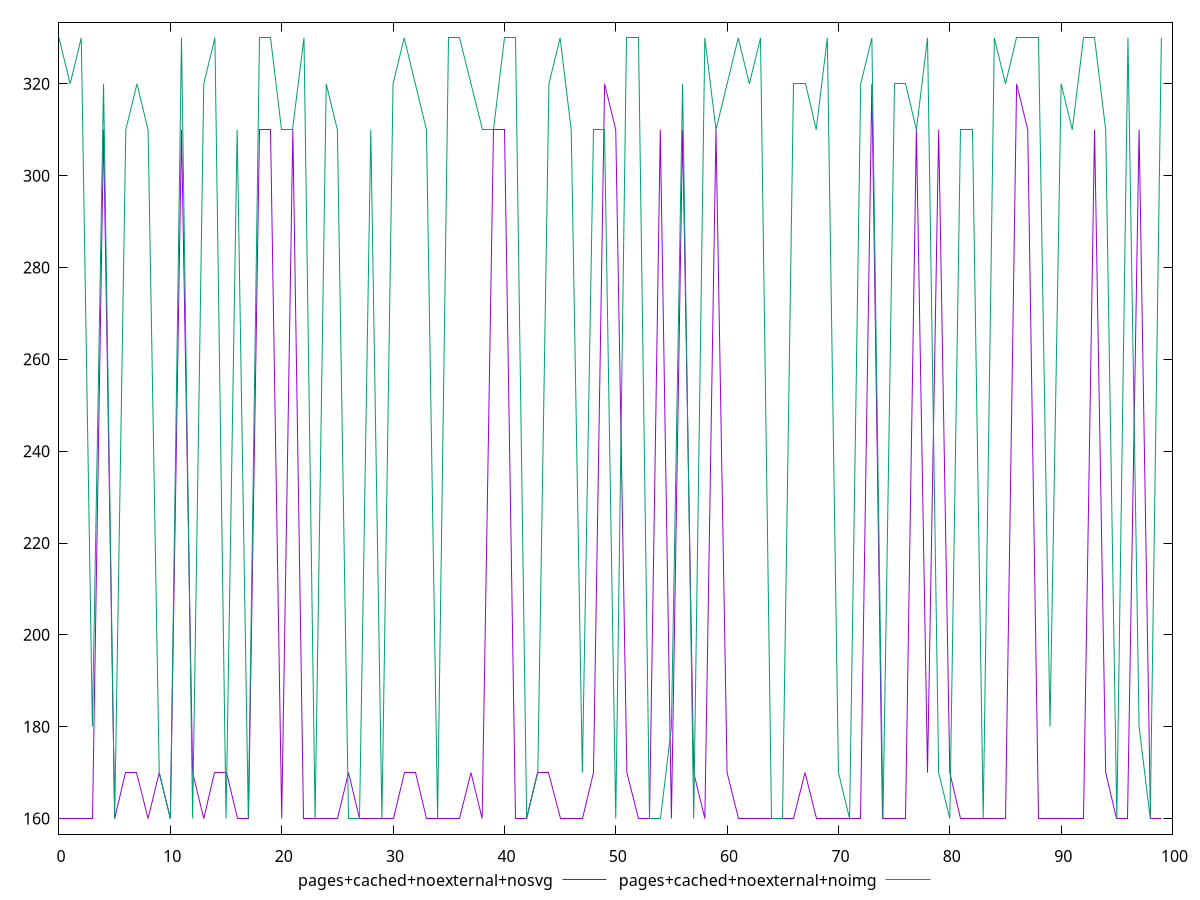 reset
set terminal svg size 640, 500 enhanced background rgb 'white'
set output "reprap/uses-http2/comparison/line/7_vs_8.svg"

$pagesCachedNoexternalNosvg <<EOF
0 160
1 160
2 160
3 160
4 310
5 160
6 170
7 170
8 160
9 170
10 160
11 310
12 170
13 160
14 170
15 170
16 160
17 160
18 310
19 310
20 160
21 310
22 160
23 160
24 160
25 160
26 170
27 160
28 160
29 160
30 160
31 170
32 170
33 160
34 160
35 160
36 160
37 170
38 160
39 310
40 310
41 160
42 160
43 170
44 170
45 160
46 160
47 160
48 170
49 320
50 310
51 170
52 160
53 160
54 310
55 160
56 310
57 170
58 160
59 310
60 170
61 160
62 160
63 160
64 160
65 160
66 160
67 170
68 160
69 160
70 160
71 160
72 160
73 320
74 160
75 160
76 160
77 310
78 170
79 310
80 170
81 160
82 160
83 160
84 160
85 160
86 320
87 310
88 160
89 160
90 160
91 160
92 160
93 310
94 170
95 160
96 160
97 310
98 160
99 160
EOF

$pagesCachedNoexternalNoimg <<EOF
0 330
1 320
2 330
3 180
4 320
5 160
6 310
7 320
8 310
9 170
10 160
11 330
12 160
13 320
14 330
15 160
16 310
17 160
18 330
19 330
20 310
21 310
22 330
23 160
24 320
25 310
26 160
27 160
28 310
29 160
30 320
31 330
32 320
33 310
34 160
35 330
36 330
37 320
38 310
39 310
40 330
41 330
42 160
43 170
44 320
45 330
46 310
47 170
48 310
49 310
50 160
51 330
52 330
53 160
54 160
55 180
56 320
57 160
58 330
59 310
60 320
61 330
62 320
63 330
64 160
65 160
66 320
67 320
68 310
69 330
70 170
71 160
72 320
73 330
74 160
75 320
76 320
77 310
78 330
79 170
80 160
81 310
82 310
83 160
84 330
85 320
86 330
87 330
88 330
89 180
90 320
91 310
92 330
93 330
94 310
95 160
96 330
97 180
98 160
99 330
EOF

set key outside below
set yrange [156.6:333.4]

plot \
  $pagesCachedNoexternalNosvg title "pages+cached+noexternal+nosvg" with line, \
  $pagesCachedNoexternalNoimg title "pages+cached+noexternal+noimg" with line, \


reset